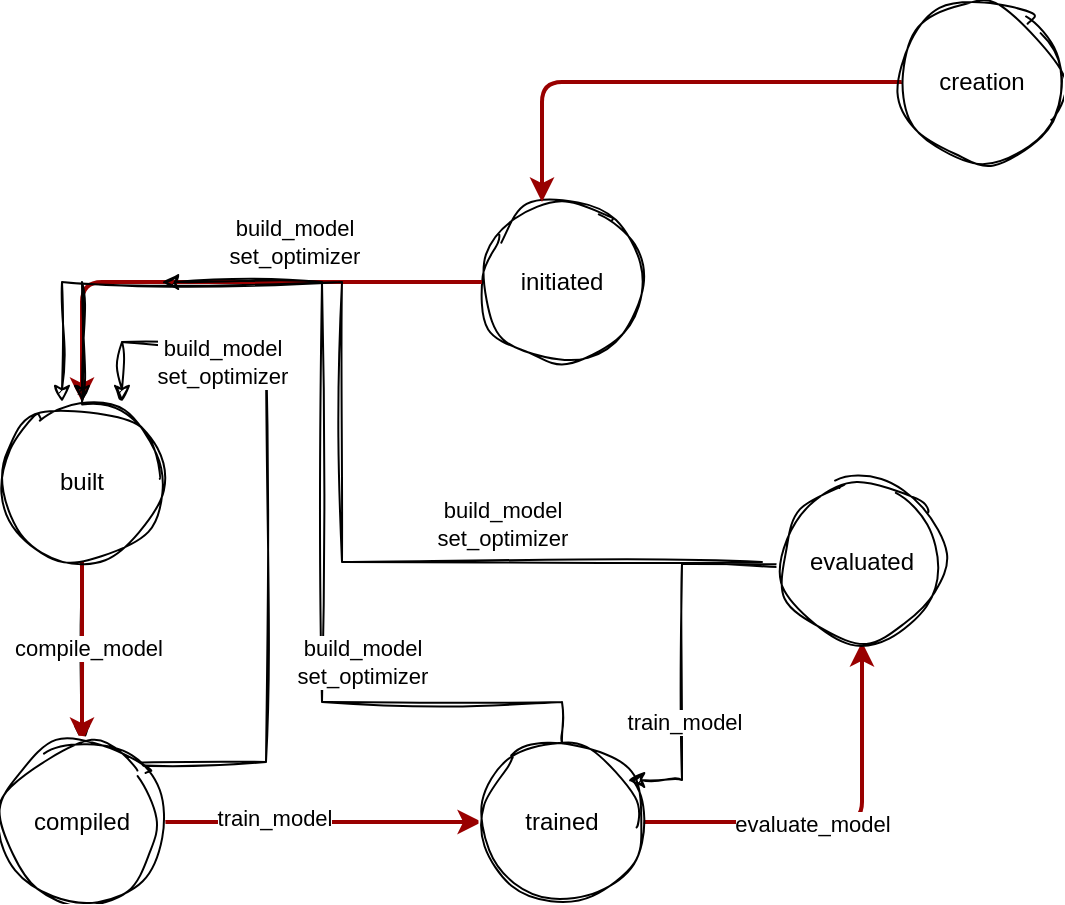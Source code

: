<mxfile version="23.1.5" type="device">
  <diagram name="Page-1" id="c7558073-3199-34d8-9f00-42111426c3f3">
    <mxGraphModel dx="1434" dy="854" grid="1" gridSize="10" guides="1" tooltips="1" connect="1" arrows="1" fold="1" page="1" pageScale="1" pageWidth="826" pageHeight="1169" background="none" math="0" shadow="0">
      <root>
        <mxCell id="0" />
        <mxCell id="1" parent="0" />
        <mxCell id="SkVAFM_u9zwsG7gZOXmr-148" value="initiated" style="ellipse;whiteSpace=wrap;html=1;aspect=fixed;sketch=1;hachureGap=4;jiggle=2;curveFitting=1;" parent="1" vertex="1">
          <mxGeometry x="400" y="170" width="80" height="80" as="geometry" />
        </mxCell>
        <mxCell id="SkVAFM_u9zwsG7gZOXmr-160" value="" style="edgeStyle=orthogonalEdgeStyle;rounded=0;sketch=1;hachureGap=4;jiggle=2;curveFitting=1;orthogonalLoop=1;jettySize=auto;html=1;" parent="1" source="SkVAFM_u9zwsG7gZOXmr-149" target="SkVAFM_u9zwsG7gZOXmr-156" edge="1">
          <mxGeometry relative="1" as="geometry" />
        </mxCell>
        <mxCell id="SkVAFM_u9zwsG7gZOXmr-151" value="" style="edgeStyle=none;noEdgeStyle=1;strokeColor=#990000;strokeWidth=2;exitX=0;exitY=0.5;exitDx=0;exitDy=0;entryX=0.5;entryY=0;entryDx=0;entryDy=0;" parent="1" source="SkVAFM_u9zwsG7gZOXmr-148" target="SkVAFM_u9zwsG7gZOXmr-149" edge="1">
          <mxGeometry width="100" height="100" relative="1" as="geometry">
            <mxPoint x="600" y="120" as="sourcePoint" />
            <mxPoint x="600" y="350" as="targetPoint" />
            <Array as="points">
              <mxPoint x="200" y="210" />
            </Array>
          </mxGeometry>
        </mxCell>
        <mxCell id="SkVAFM_u9zwsG7gZOXmr-159" value="build_model&lt;br&gt;set_optimizer" style="edgeLabel;html=1;align=center;verticalAlign=middle;resizable=0;points=[];sketch=1;hachureGap=4;jiggle=2;curveFitting=1;" parent="SkVAFM_u9zwsG7gZOXmr-151" vertex="1" connectable="0">
          <mxGeometry x="-0.184" y="4" relative="1" as="geometry">
            <mxPoint x="12" y="-24" as="offset" />
          </mxGeometry>
        </mxCell>
        <mxCell id="SkVAFM_u9zwsG7gZOXmr-152" value="" style="edgeStyle=none;noEdgeStyle=1;strokeColor=#990000;strokeWidth=2" parent="1" target="SkVAFM_u9zwsG7gZOXmr-156" edge="1">
          <mxGeometry width="100" height="100" relative="1" as="geometry">
            <mxPoint x="200" y="350" as="sourcePoint" />
            <mxPoint x="199.5" y="570" as="targetPoint" />
          </mxGeometry>
        </mxCell>
        <mxCell id="SkVAFM_u9zwsG7gZOXmr-161" value="compile_model" style="edgeLabel;html=1;align=center;verticalAlign=middle;resizable=0;points=[];sketch=1;hachureGap=4;jiggle=2;curveFitting=1;" parent="SkVAFM_u9zwsG7gZOXmr-152" vertex="1" connectable="0">
          <mxGeometry x="-0.057" y="3" relative="1" as="geometry">
            <mxPoint as="offset" />
          </mxGeometry>
        </mxCell>
        <mxCell id="SkVAFM_u9zwsG7gZOXmr-153" value="" style="edgeStyle=none;noEdgeStyle=1;strokeColor=#990000;strokeWidth=2;exitX=1;exitY=0.5;exitDx=0;exitDy=0;entryX=0;entryY=0.5;entryDx=0;entryDy=0;" parent="1" source="SkVAFM_u9zwsG7gZOXmr-156" target="SkVAFM_u9zwsG7gZOXmr-157" edge="1">
          <mxGeometry width="100" height="100" relative="1" as="geometry">
            <mxPoint x="734.5" y="110" as="sourcePoint" />
            <mxPoint x="734.5" y="340" as="targetPoint" />
          </mxGeometry>
        </mxCell>
        <mxCell id="SkVAFM_u9zwsG7gZOXmr-162" value="train_model" style="edgeLabel;html=1;align=center;verticalAlign=middle;resizable=0;points=[];sketch=1;hachureGap=4;jiggle=2;curveFitting=1;" parent="SkVAFM_u9zwsG7gZOXmr-153" vertex="1" connectable="0">
          <mxGeometry x="-0.3" y="2" relative="1" as="geometry">
            <mxPoint as="offset" />
          </mxGeometry>
        </mxCell>
        <mxCell id="SkVAFM_u9zwsG7gZOXmr-154" value="" style="edgeStyle=none;noEdgeStyle=1;strokeColor=#990000;strokeWidth=2;exitX=1;exitY=0.5;exitDx=0;exitDy=0;entryX=0.5;entryY=1;entryDx=0;entryDy=0;" parent="1" source="SkVAFM_u9zwsG7gZOXmr-157" target="SkVAFM_u9zwsG7gZOXmr-158" edge="1">
          <mxGeometry width="100" height="100" relative="1" as="geometry">
            <mxPoint x="744.5" y="120" as="sourcePoint" />
            <mxPoint x="744.5" y="350" as="targetPoint" />
            <Array as="points">
              <mxPoint x="590" y="480" />
            </Array>
          </mxGeometry>
        </mxCell>
        <mxCell id="SkVAFM_u9zwsG7gZOXmr-163" value="evaluate_model" style="edgeLabel;html=1;align=center;verticalAlign=middle;resizable=0;points=[];sketch=1;hachureGap=4;jiggle=2;curveFitting=1;" parent="SkVAFM_u9zwsG7gZOXmr-154" vertex="1" connectable="0">
          <mxGeometry x="-0.15" y="-1" relative="1" as="geometry">
            <mxPoint as="offset" />
          </mxGeometry>
        </mxCell>
        <mxCell id="SkVAFM_u9zwsG7gZOXmr-183" style="edgeStyle=orthogonalEdgeStyle;rounded=0;sketch=1;hachureGap=4;jiggle=2;curveFitting=1;orthogonalLoop=1;jettySize=auto;html=1;exitX=1;exitY=0;exitDx=0;exitDy=0;entryX=0.75;entryY=0;entryDx=0;entryDy=0;entryPerimeter=0;" parent="1" target="SkVAFM_u9zwsG7gZOXmr-149" edge="1">
          <mxGeometry relative="1" as="geometry">
            <mxPoint x="320" y="270" as="targetPoint" />
            <mxPoint x="200.004" y="461.716" as="sourcePoint" />
            <Array as="points">
              <mxPoint x="200" y="450" />
              <mxPoint x="292" y="450" />
              <mxPoint x="292" y="240" />
              <mxPoint x="220" y="240" />
            </Array>
          </mxGeometry>
        </mxCell>
        <mxCell id="SkVAFM_u9zwsG7gZOXmr-185" value="build_model&lt;br style=&quot;border-color: var(--border-color);&quot;&gt;&lt;span style=&quot;border-color: var(--border-color);&quot;&gt;set_optimizer&lt;/span&gt;" style="edgeLabel;html=1;align=center;verticalAlign=middle;resizable=0;points=[];sketch=1;hachureGap=4;jiggle=2;curveFitting=1;" parent="SkVAFM_u9zwsG7gZOXmr-183" vertex="1" connectable="0">
          <mxGeometry x="0.278" y="-1" relative="1" as="geometry">
            <mxPoint x="-23" y="-38" as="offset" />
          </mxGeometry>
        </mxCell>
        <mxCell id="SkVAFM_u9zwsG7gZOXmr-156" value="compiled" style="ellipse;whiteSpace=wrap;html=1;aspect=fixed;sketch=1;hachureGap=4;jiggle=2;curveFitting=1;" parent="1" vertex="1">
          <mxGeometry x="160" y="440" width="80" height="80" as="geometry" />
        </mxCell>
        <mxCell id="SkVAFM_u9zwsG7gZOXmr-157" value="trained" style="ellipse;whiteSpace=wrap;html=1;aspect=fixed;sketch=1;hachureGap=4;jiggle=2;curveFitting=1;" parent="1" vertex="1">
          <mxGeometry x="400" y="440" width="80" height="80" as="geometry" />
        </mxCell>
        <mxCell id="SkVAFM_u9zwsG7gZOXmr-173" style="edgeStyle=orthogonalEdgeStyle;rounded=0;sketch=1;hachureGap=4;jiggle=2;curveFitting=1;orthogonalLoop=1;jettySize=auto;html=1;entryX=0.913;entryY=0.238;entryDx=0;entryDy=0;entryPerimeter=0;" parent="1" target="SkVAFM_u9zwsG7gZOXmr-157" edge="1">
          <mxGeometry relative="1" as="geometry">
            <mxPoint x="571.72" y="350" as="sourcePoint" />
            <mxPoint x="490.004" y="451.716" as="targetPoint" />
            <Array as="points">
              <mxPoint x="572" y="351" />
              <mxPoint x="500" y="351" />
              <mxPoint x="500" y="459" />
            </Array>
          </mxGeometry>
        </mxCell>
        <mxCell id="SkVAFM_u9zwsG7gZOXmr-174" value="train_model" style="edgeLabel;html=1;align=center;verticalAlign=middle;resizable=0;points=[];sketch=1;hachureGap=4;jiggle=2;curveFitting=1;" parent="SkVAFM_u9zwsG7gZOXmr-173" vertex="1" connectable="0">
          <mxGeometry x="0.458" y="1" relative="1" as="geometry">
            <mxPoint as="offset" />
          </mxGeometry>
        </mxCell>
        <mxCell id="SkVAFM_u9zwsG7gZOXmr-158" value="evaluated" style="ellipse;whiteSpace=wrap;html=1;aspect=fixed;sketch=1;hachureGap=4;jiggle=2;curveFitting=1;" parent="1" vertex="1">
          <mxGeometry x="550" y="310" width="80" height="80" as="geometry" />
        </mxCell>
        <mxCell id="SkVAFM_u9zwsG7gZOXmr-168" value="&lt;span style=&quot;color: rgb(0, 0, 0); font-family: Helvetica; font-size: 11px; font-style: normal; font-variant-ligatures: normal; font-variant-caps: normal; font-weight: 400; letter-spacing: normal; orphans: 2; text-align: center; text-indent: 0px; text-transform: none; widows: 2; word-spacing: 0px; -webkit-text-stroke-width: 0px; background-color: rgb(255, 255, 255); text-decoration-thickness: initial; text-decoration-style: initial; text-decoration-color: initial; float: none; display: inline !important;&quot;&gt;build_model&lt;/span&gt;&lt;br style=&quot;border-color: var(--border-color); color: rgb(0, 0, 0); font-family: Helvetica; font-size: 11px; font-style: normal; font-variant-ligatures: normal; font-variant-caps: normal; font-weight: 400; letter-spacing: normal; orphans: 2; text-align: center; text-indent: 0px; text-transform: none; widows: 2; word-spacing: 0px; -webkit-text-stroke-width: 0px; text-decoration-thickness: initial; text-decoration-style: initial; text-decoration-color: initial;&quot;&gt;&lt;span style=&quot;color: rgb(0, 0, 0); font-family: Helvetica; font-size: 11px; font-style: normal; font-variant-ligatures: normal; font-variant-caps: normal; font-weight: 400; letter-spacing: normal; orphans: 2; text-align: center; text-indent: 0px; text-transform: none; widows: 2; word-spacing: 0px; -webkit-text-stroke-width: 0px; background-color: rgb(255, 255, 255); text-decoration-thickness: initial; text-decoration-style: initial; text-decoration-color: initial; float: none; display: inline !important;&quot;&gt;set_optimizer&lt;/span&gt;" style="edgeStyle=orthogonalEdgeStyle;rounded=0;sketch=1;hachureGap=4;jiggle=2;curveFitting=1;orthogonalLoop=1;jettySize=auto;html=1;" parent="1" source="SkVAFM_u9zwsG7gZOXmr-157" edge="1">
          <mxGeometry x="-0.256" y="-20" relative="1" as="geometry">
            <mxPoint x="240" y="210" as="targetPoint" />
            <Array as="points">
              <mxPoint x="440" y="420" />
              <mxPoint x="320" y="420" />
              <mxPoint x="320" y="210" />
            </Array>
            <mxPoint as="offset" />
          </mxGeometry>
        </mxCell>
        <mxCell id="SkVAFM_u9zwsG7gZOXmr-175" value="" style="edgeStyle=none;noEdgeStyle=1;strokeColor=#990000;strokeWidth=2;exitX=0;exitY=0.5;exitDx=0;exitDy=0;entryX=0.5;entryY=0;entryDx=0;entryDy=0;" parent="1" edge="1">
          <mxGeometry width="100" height="100" relative="1" as="geometry">
            <mxPoint x="620" y="110" as="sourcePoint" />
            <mxPoint x="430" y="170" as="targetPoint" />
            <Array as="points">
              <mxPoint x="430" y="110" />
            </Array>
          </mxGeometry>
        </mxCell>
        <mxCell id="SkVAFM_u9zwsG7gZOXmr-177" value="creation" style="ellipse;whiteSpace=wrap;html=1;aspect=fixed;sketch=1;hachureGap=4;jiggle=2;curveFitting=1;" parent="1" vertex="1">
          <mxGeometry x="610" y="70" width="80" height="80" as="geometry" />
        </mxCell>
        <mxCell id="SkVAFM_u9zwsG7gZOXmr-180" style="edgeStyle=orthogonalEdgeStyle;rounded=0;sketch=1;hachureGap=4;jiggle=2;curveFitting=1;orthogonalLoop=1;jettySize=auto;html=1;" parent="1" source="SkVAFM_u9zwsG7gZOXmr-149" edge="1">
          <mxGeometry relative="1" as="geometry">
            <mxPoint x="200" y="270" as="targetPoint" />
            <Array as="points">
              <mxPoint x="200" y="210" />
              <mxPoint x="200" y="296" />
            </Array>
          </mxGeometry>
        </mxCell>
        <mxCell id="SkVAFM_u9zwsG7gZOXmr-186" value="" style="edgeStyle=orthogonalEdgeStyle;rounded=0;sketch=1;hachureGap=4;jiggle=2;curveFitting=1;orthogonalLoop=1;jettySize=auto;html=1;" parent="1" edge="1">
          <mxGeometry relative="1" as="geometry">
            <mxPoint x="540" y="350" as="sourcePoint" />
            <mxPoint x="190" y="270" as="targetPoint" />
            <Array as="points">
              <mxPoint x="330" y="350" />
              <mxPoint x="330" y="210" />
              <mxPoint x="190" y="210" />
            </Array>
          </mxGeometry>
        </mxCell>
        <mxCell id="SkVAFM_u9zwsG7gZOXmr-187" value="build_model&lt;br&gt;set_optimizer" style="edgeLabel;html=1;align=center;verticalAlign=middle;resizable=0;points=[];sketch=1;hachureGap=4;jiggle=2;curveFitting=1;" parent="SkVAFM_u9zwsG7gZOXmr-186" vertex="1" connectable="0">
          <mxGeometry x="-0.052" y="-1" relative="1" as="geometry">
            <mxPoint x="79" y="31" as="offset" />
          </mxGeometry>
        </mxCell>
        <mxCell id="SkVAFM_u9zwsG7gZOXmr-149" value="built" style="ellipse;whiteSpace=wrap;html=1;aspect=fixed;sketch=1;hachureGap=4;jiggle=2;curveFitting=1;" parent="1" vertex="1">
          <mxGeometry x="160" y="270" width="80" height="80" as="geometry" />
        </mxCell>
      </root>
    </mxGraphModel>
  </diagram>
</mxfile>
